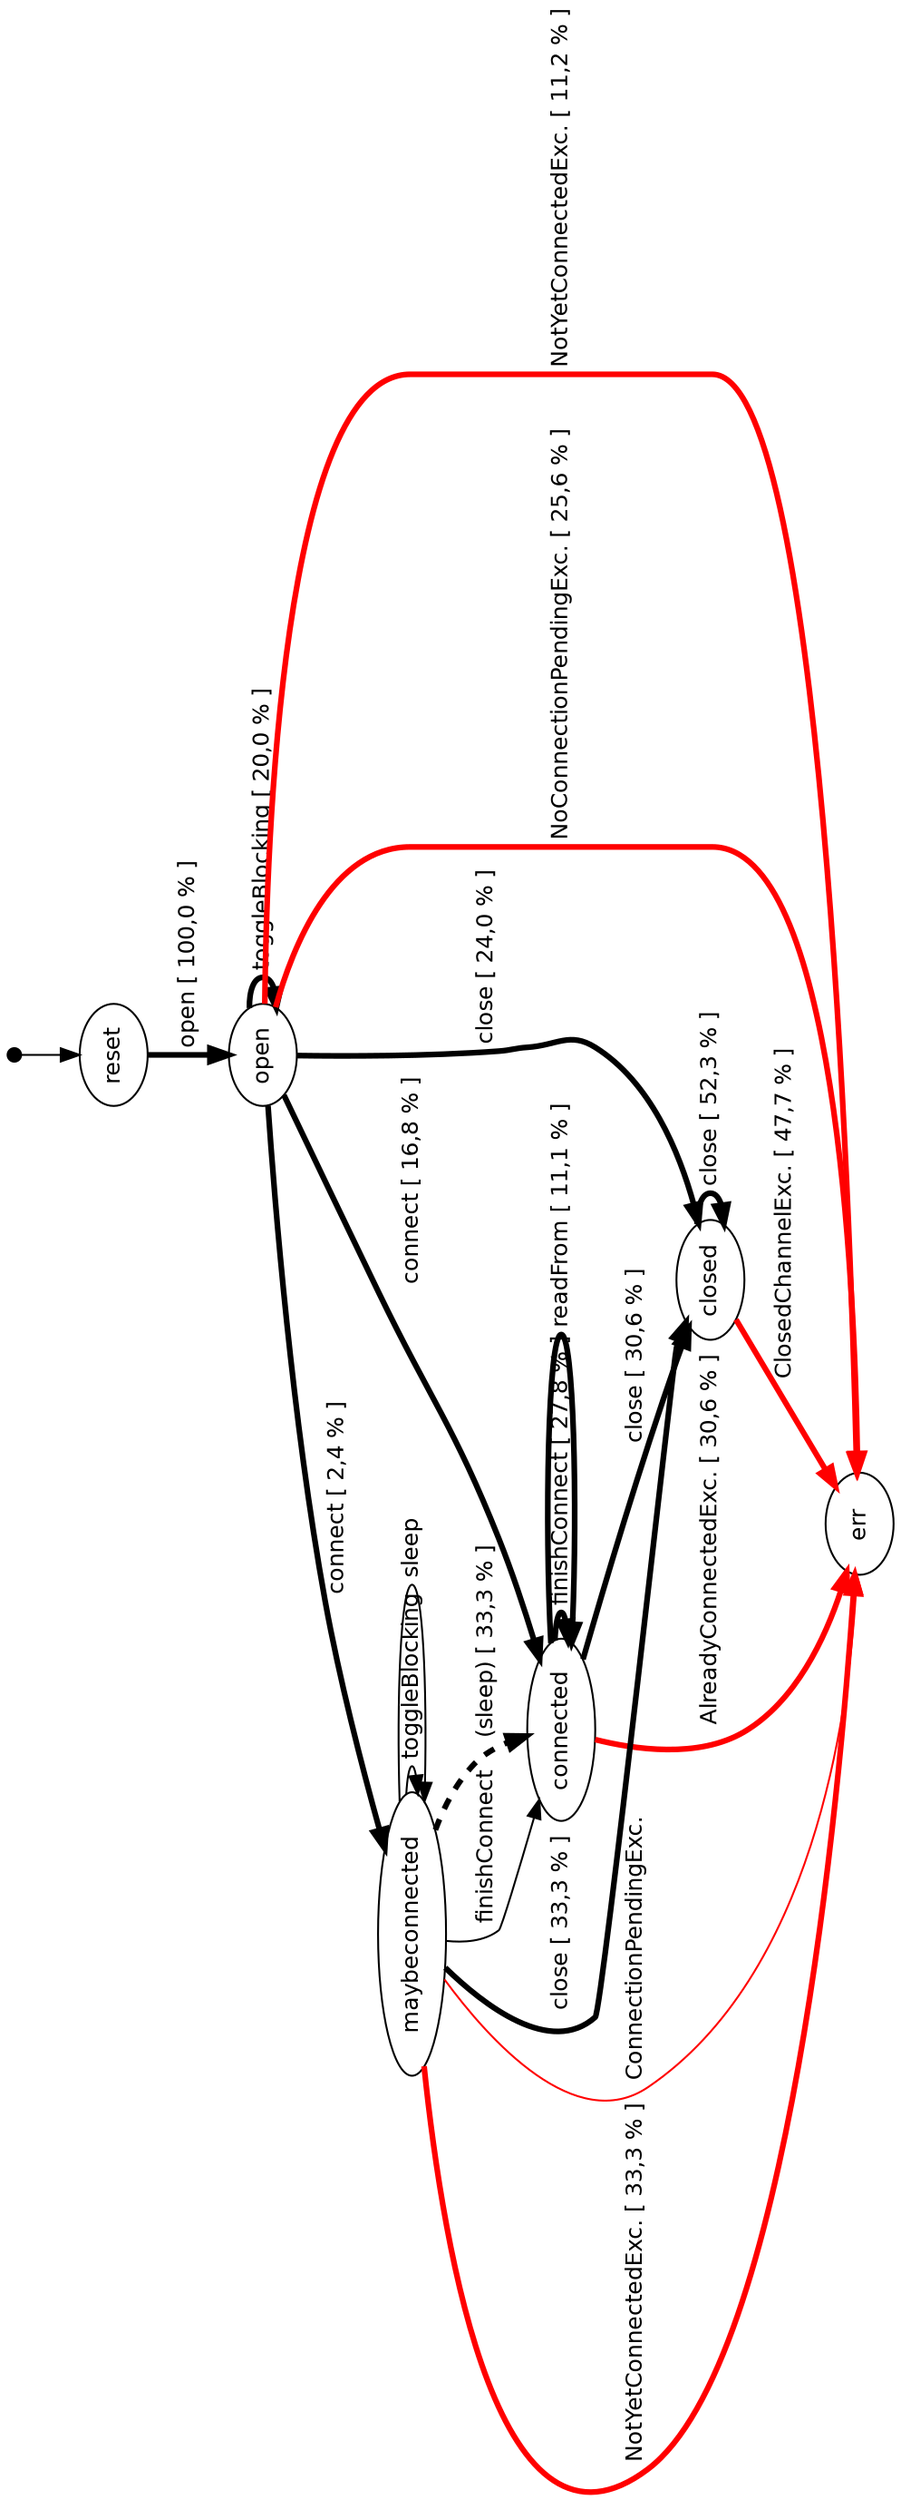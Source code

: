 digraph model {
  orientation = landscape;
  graph [ rankdir = "TB", ranksep="0.4", nodesep="0.2" ];
  node [ fontname = "Helvetica", fontsize="12.0", margin="0.07" ];
  edge [ fontname = "Helvetica", fontsize="12.0", margin="0.05" ];
  "" [ shape = "point", height="0.1" ];
  "" -> reset
  reset	-> open [ label = " open \[ 100,0 % \]" penwidth = "3.0" ];
  open	-> open [ label = " toggleBlocking \[ 20,0 % \]" penwidth = "3.0" ];
  open	-> connected [ label = " connect \[ 16,8 % \]" penwidth = "3.0" ];
  open	-> maybeconnected [ label = " connect \[ 2,4 % \]" penwidth = "3.0" ];
  maybeconnected	-> maybeconnected [ label = " toggleBlocking " ];
  maybeconnected	-> connected [ label = " finishConnect " ];
  maybeconnected	-> maybeconnected [ label = " sleep " ];
  maybeconnected	-> connected [ label = " (sleep) \[ 33,3 % \]" style = "dashed" penwidth = "3.0" ];
  open	-> err [ label = " NoConnectionPendingExc. \[ 25,6 % \]" color = "red" penwidth = "3.0" ];
  maybeconnected	-> err [ label = " ConnectionPendingExc. " color = "red" ];
  connected	-> err [ label = " AlreadyConnectedExc. \[ 30,6 % \]" color = "red" penwidth = "3.0" ];
  open	-> err [ label = " NotYetConnectedExc. \[ 11,2 % \]" color = "red" penwidth = "3.0" ];
  maybeconnected	-> err [ label = " NotYetConnectedExc. \[ 33,3 % \]" color = "red" penwidth = "3.0" ];
  connected	-> connected [ label = " finishConnect \[ 27,8 % \]" penwidth = "3.0" ];
  connected	-> connected [ label = " readFrom \[ 11,1 % \]" penwidth = "3.0" ];
  open	-> closed [ label = " close \[ 24,0 % \]" penwidth = "3.0" ];
  connected	-> closed [ label = " close \[ 30,6 % \]" penwidth = "3.0" ];
  maybeconnected	-> closed [ label = " close \[ 33,3 % \]" penwidth = "3.0" ];
  closed	-> closed [ label = " close \[ 52,3 % \]" penwidth = "3.0" ];
  closed	-> err [ label = " ClosedChannelExc. \[ 47,7 % \]" color = "red" penwidth = "3.0" ];
}
